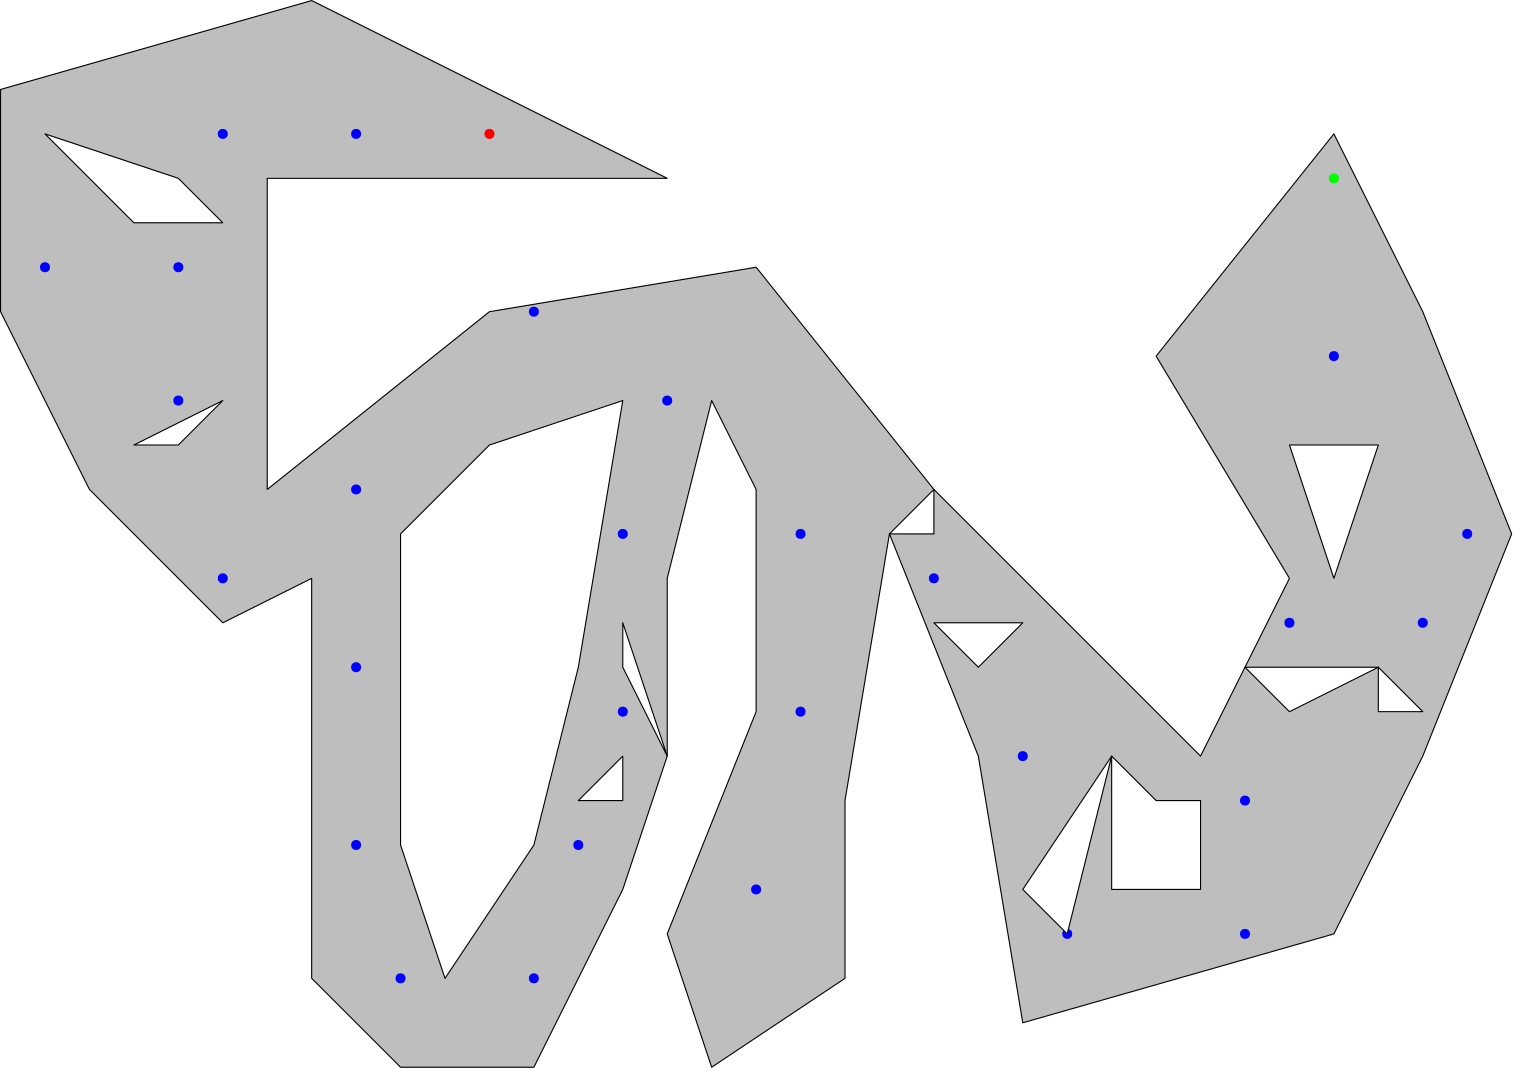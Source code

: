 <?xml version="1.0"?>
<!DOCTYPE ipe SYSTEM "ipe.dtd">
<ipe version="70005" creator="Ipe 7.1.4">
<info created="D:20151113233223" modified="D:20151113234817"/>
<ipestyle name="basic">
<symbol name="arrow/arc(spx)">
<path stroke="sym-stroke" fill="sym-stroke" pen="sym-pen">
0 0 m
-1 0.333 l
-1 -0.333 l
h
</path>
</symbol>
<symbol name="arrow/farc(spx)">
<path stroke="sym-stroke" fill="white" pen="sym-pen">
0 0 m
-1 0.333 l
-1 -0.333 l
h
</path>
</symbol>
<symbol name="mark/circle(sx)" transformations="translations">
<path fill="sym-stroke">
0.6 0 0 0.6 0 0 e
0.4 0 0 0.4 0 0 e
</path>
</symbol>
<symbol name="mark/disk(sx)" transformations="translations">
<path fill="sym-stroke">
0.6 0 0 0.6 0 0 e
</path>
</symbol>
<symbol name="mark/fdisk(sfx)" transformations="translations">
<group>
<path fill="sym-fill">
0.5 0 0 0.5 0 0 e
</path>
<path fill="sym-stroke" fillrule="eofill">
0.6 0 0 0.6 0 0 e
0.4 0 0 0.4 0 0 e
</path>
</group>
</symbol>
<symbol name="mark/box(sx)" transformations="translations">
<path fill="sym-stroke" fillrule="eofill">
-0.6 -0.6 m
0.6 -0.6 l
0.6 0.6 l
-0.6 0.6 l
h
-0.4 -0.4 m
0.4 -0.4 l
0.4 0.4 l
-0.4 0.4 l
h
</path>
</symbol>
<symbol name="mark/square(sx)" transformations="translations">
<path fill="sym-stroke">
-0.6 -0.6 m
0.6 -0.6 l
0.6 0.6 l
-0.6 0.6 l
h
</path>
</symbol>
<symbol name="mark/fsquare(sfx)" transformations="translations">
<group>
<path fill="sym-fill">
-0.5 -0.5 m
0.5 -0.5 l
0.5 0.5 l
-0.5 0.5 l
h
</path>
<path fill="sym-stroke" fillrule="eofill">
-0.6 -0.6 m
0.6 -0.6 l
0.6 0.6 l
-0.6 0.6 l
h
-0.4 -0.4 m
0.4 -0.4 l
0.4 0.4 l
-0.4 0.4 l
h
</path>
</group>
</symbol>
<symbol name="mark/cross(sx)" transformations="translations">
<group>
<path fill="sym-stroke">
-0.43 -0.57 m
0.57 0.43 l
0.43 0.57 l
-0.57 -0.43 l
h
</path>
<path fill="sym-stroke">
-0.43 0.57 m
0.57 -0.43 l
0.43 -0.57 l
-0.57 0.43 l
h
</path>
</group>
</symbol>
<symbol name="arrow/fnormal(spx)">
<path stroke="sym-stroke" fill="white" pen="sym-pen">
0 0 m
-1 0.333 l
-1 -0.333 l
h
</path>
</symbol>
<symbol name="arrow/pointed(spx)">
<path stroke="sym-stroke" fill="sym-stroke" pen="sym-pen">
0 0 m
-1 0.333 l
-0.8 0 l
-1 -0.333 l
h
</path>
</symbol>
<symbol name="arrow/fpointed(spx)">
<path stroke="sym-stroke" fill="white" pen="sym-pen">
0 0 m
-1 0.333 l
-0.8 0 l
-1 -0.333 l
h
</path>
</symbol>
<symbol name="arrow/linear(spx)">
<path stroke="sym-stroke" pen="sym-pen">
-1 0.333 m
0 0 l
-1 -0.333 l
</path>
</symbol>
<symbol name="arrow/fdouble(spx)">
<path stroke="sym-stroke" fill="white" pen="sym-pen">
0 0 m
-1 0.333 l
-1 -0.333 l
h
-1 0 m
-2 0.333 l
-2 -0.333 l
h
</path>
</symbol>
<symbol name="arrow/double(spx)">
<path stroke="sym-stroke" fill="sym-stroke" pen="sym-pen">
0 0 m
-1 0.333 l
-1 -0.333 l
h
-1 0 m
-2 0.333 l
-2 -0.333 l
h
</path>
</symbol>
<pen name="heavier" value="0.8"/>
<pen name="fat" value="1.2"/>
<pen name="ultrafat" value="2"/>
<symbolsize name="large" value="5"/>
<symbolsize name="small" value="2"/>
<symbolsize name="tiny" value="1.1"/>
<arrowsize name="large" value="10"/>
<arrowsize name="small" value="5"/>
<arrowsize name="tiny" value="3"/>
<color name="red" value="1 0 0"/>
<color name="green" value="0 1 0"/>
<color name="blue" value="0 0 1"/>
<color name="yellow" value="1 1 0"/>
<color name="orange" value="1 0.647 0"/>
<color name="gold" value="1 0.843 0"/>
<color name="purple" value="0.627 0.125 0.941"/>
<color name="gray" value="0.745"/>
<color name="brown" value="0.647 0.165 0.165"/>
<color name="navy" value="0 0 0.502"/>
<color name="pink" value="1 0.753 0.796"/>
<color name="seagreen" value="0.18 0.545 0.341"/>
<color name="turquoise" value="0.251 0.878 0.816"/>
<color name="violet" value="0.933 0.51 0.933"/>
<color name="darkblue" value="0 0 0.545"/>
<color name="darkcyan" value="0 0.545 0.545"/>
<color name="darkgray" value="0.663"/>
<color name="darkgreen" value="0 0.392 0"/>
<color name="darkmagenta" value="0.545 0 0.545"/>
<color name="darkorange" value="1 0.549 0"/>
<color name="darkred" value="0.545 0 0"/>
<color name="lightblue" value="0.678 0.847 0.902"/>
<color name="lightcyan" value="0.878 1 1"/>
<color name="lightgray" value="0.827"/>
<color name="lightgreen" value="0.565 0.933 0.565"/>
<color name="lightyellow" value="1 1 0.878"/>
<dashstyle name="dashed" value="[4] 0"/>
<dashstyle name="dotted" value="[1 3] 0"/>
<dashstyle name="dash dotted" value="[4 2 1 2] 0"/>
<dashstyle name="dash dot dotted" value="[4 2 1 2 1 2] 0"/>
<textsize name="large" value="\large"/>
<textsize name="Large" value="\Large"/>
<textsize name="LARGE" value="\LARGE"/>
<textsize name="huge" value="\huge"/>
<textsize name="Huge" value="\Huge"/>
<textsize name="small" value="\small"/>
<textsize name="footnote" value="\footnotesize"/>
<textsize name="tiny" value="\tiny"/>
<textstyle name="center" begin="\begin{center}" end="\end{center}"/>
<textstyle name="itemize" begin="\begin{itemize}" end="\end{itemize}"/>
<textstyle name="item" begin="\begin{itemize}\item{}" end="\end{itemize}"/>
<gridsize name="4 pts" value="4"/>
<gridsize name="8 pts (~3 mm)" value="8"/>
<gridsize name="16 pts (~6 mm)" value="16"/>
<gridsize name="32 pts (~12 mm)" value="32"/>
<gridsize name="10 pts (~3.5 mm)" value="10"/>
<gridsize name="20 pts (~7 mm)" value="20"/>
<gridsize name="14 pts (~5 mm)" value="14"/>
<gridsize name="28 pts (~10 mm)" value="28"/>
<gridsize name="56 pts (~20 mm)" value="56"/>
<anglesize name="90 deg" value="90"/>
<anglesize name="60 deg" value="60"/>
<anglesize name="45 deg" value="45"/>
<anglesize name="30 deg" value="30"/>
<anglesize name="22.5 deg" value="22.5"/>
<tiling name="falling" angle="-60" step="4" width="1"/>
<tiling name="rising" angle="30" step="4" width="1"/>
</ipestyle>
<page>
<layer name="alpha"/>
<view layers="alpha" active="alpha"/>
<path layer="alpha" stroke="black" fill="gray">
48 768 m
160 800 l
288 736 l
144 736 l
144 624 l
224 688 l
320 704 l
384 624 l
480 528 l
512 592 l
464 672 l
528 752 l
560 688 l
592 608 l
560 528 l
528 464 l
416 432 l
400 528 l
368 608 l
352 512 l
352 448 l
304 416 l
288 464 l
320 544 l
320 624 l
304 656 l
288 592 l
288 528 l
272 480 l
240 416 l
192 416 l
160 448 l
160 560 l
160 592 l
128 576 l
80 624 l
48 688 l
48 720 l
h
</path>
<path stroke="black" fill="white">
192 608 m
224 640 l
272 656 l
256 560 l
240 496 l
208 448 l
192 496 l
192 576 l
h
</path>
<use name="mark/disk(sx)" pos="224 752" size="normal" stroke="red"/>
<use name="mark/disk(sx)" pos="128 752" size="normal" stroke="blue"/>
<use name="mark/disk(sx)" pos="64 704" size="normal" stroke="blue"/>
<use name="mark/disk(sx)" pos="112 656" size="normal" stroke="blue"/>
<use name="mark/disk(sx)" pos="128 592" size="normal" stroke="blue"/>
<use name="mark/disk(sx)" pos="176 624" size="normal" stroke="blue"/>
<use name="mark/disk(sx)" pos="176 560" size="normal" stroke="blue"/>
<use name="mark/disk(sx)" pos="176 496" size="normal" stroke="blue"/>
<use name="mark/disk(sx)" pos="192 448" size="normal" stroke="blue"/>
<use name="mark/disk(sx)" pos="240 448" size="normal" stroke="blue"/>
<use name="mark/disk(sx)" pos="256 496" size="normal" stroke="blue"/>
<use name="mark/disk(sx)" pos="272 544" size="normal" stroke="blue"/>
<use name="mark/disk(sx)" pos="272 608" size="normal" stroke="blue"/>
<use name="mark/disk(sx)" pos="288 656" size="normal" stroke="blue"/>
<use name="mark/disk(sx)" pos="336 608" size="normal" stroke="blue"/>
<use name="mark/disk(sx)" pos="384 592" size="normal" stroke="blue"/>
<use name="mark/disk(sx)" pos="336 544" size="normal" stroke="blue"/>
<use name="mark/disk(sx)" pos="320 480" size="normal" stroke="blue"/>
<use name="mark/disk(sx)" pos="416 528" size="normal" stroke="blue"/>
<use name="mark/disk(sx)" pos="432 464" size="normal" stroke="blue"/>
<use name="mark/disk(sx)" pos="496 464" size="normal" stroke="blue"/>
<use name="mark/disk(sx)" pos="496 512" size="normal" stroke="blue"/>
<use name="mark/disk(sx)" pos="512 576" size="normal" stroke="blue"/>
<use name="mark/disk(sx)" pos="560 576" size="normal" stroke="blue"/>
<use name="mark/disk(sx)" pos="576 608" size="normal" stroke="blue"/>
<use name="mark/disk(sx)" pos="528 672" size="normal" stroke="blue"/>
<use name="mark/disk(sx)" pos="528 736" size="normal" stroke="green"/>
<use name="mark/disk(sx)" pos="176 752" size="normal" stroke="blue"/>
<use name="mark/disk(sx)" pos="112 704" size="normal" stroke="blue"/>
<path stroke="black" fill="white">
448 480 m
448 528 l
464 512 l
480 512 l
480 480 l
h
</path>
<path stroke="black" fill="white">
64 752 m
112 736 l
128 720 l
96 720 l
h
</path>
<path stroke="black" fill="white">
96 640 m
128 656 l
112 640 l
h
</path>
<path stroke="black" fill="white">
512 640 m
544 640 l
528 592 l
h
</path>
<path stroke="black" fill="white">
496 560 m
544 560 l
512 544 l
h
</path>
<path stroke="black" fill="white">
544 560 m
544 544 l
560 544 l
h
</path>
<path stroke="black" fill="white">
416 576 m
384 576 l
400 560 l
h
</path>
<path stroke="black" fill="white">
448 528 m
416 480 l
432 464 l
h
</path>
<path stroke="black" fill="white">
384 624 m
368 608 l
384 608 l
h
</path>
<path stroke="black" fill="white">
272 576 m
288 528 l
272 560 l
h
</path>
<path stroke="black" fill="white">
256 512 m
272 528 l
272 512 l
h
</path>
<use name="mark/disk(sx)" pos="240 688" size="normal" stroke="blue"/>
</page>
</ipe>
